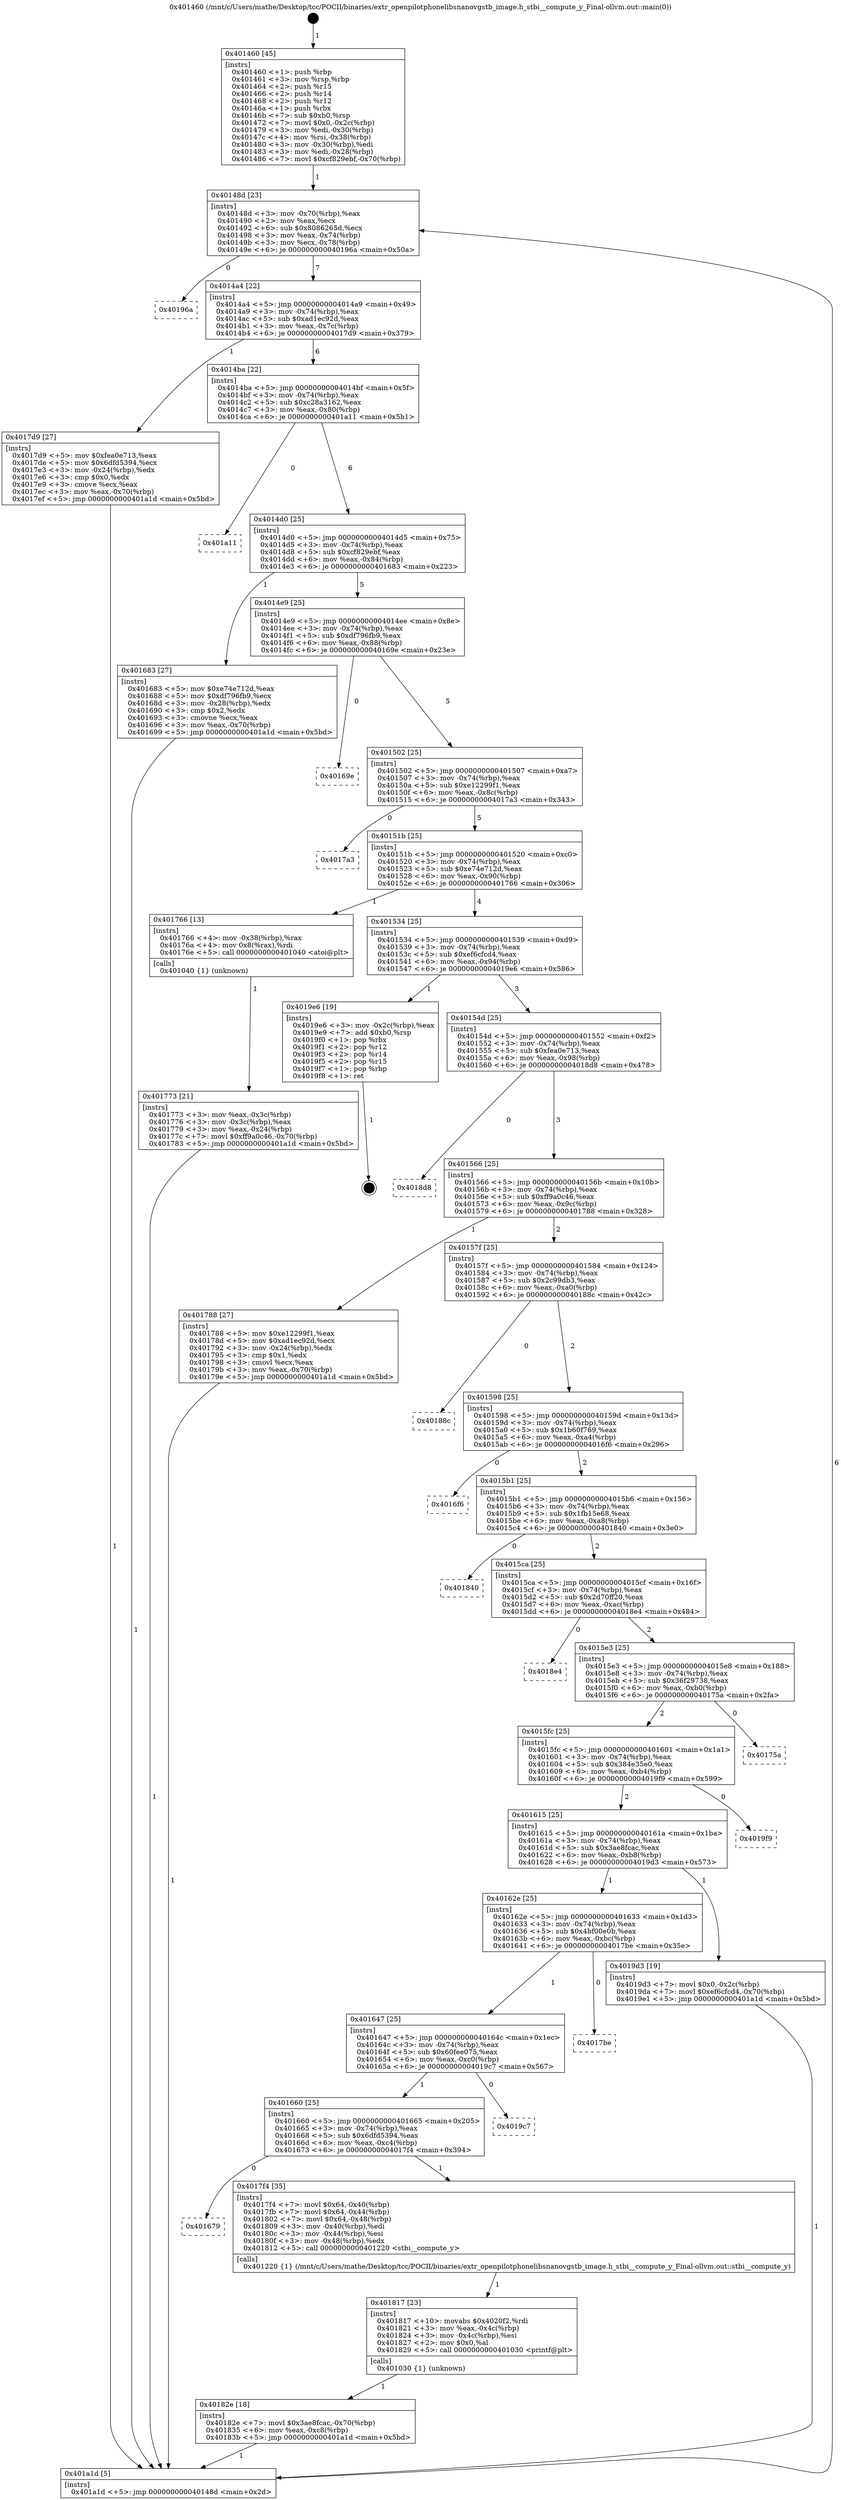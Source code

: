 digraph "0x401460" {
  label = "0x401460 (/mnt/c/Users/mathe/Desktop/tcc/POCII/binaries/extr_openpilotphonelibsnanovgstb_image.h_stbi__compute_y_Final-ollvm.out::main(0))"
  labelloc = "t"
  node[shape=record]

  Entry [label="",width=0.3,height=0.3,shape=circle,fillcolor=black,style=filled]
  "0x40148d" [label="{
     0x40148d [23]\l
     | [instrs]\l
     &nbsp;&nbsp;0x40148d \<+3\>: mov -0x70(%rbp),%eax\l
     &nbsp;&nbsp;0x401490 \<+2\>: mov %eax,%ecx\l
     &nbsp;&nbsp;0x401492 \<+6\>: sub $0x8086265d,%ecx\l
     &nbsp;&nbsp;0x401498 \<+3\>: mov %eax,-0x74(%rbp)\l
     &nbsp;&nbsp;0x40149b \<+3\>: mov %ecx,-0x78(%rbp)\l
     &nbsp;&nbsp;0x40149e \<+6\>: je 000000000040196a \<main+0x50a\>\l
  }"]
  "0x40196a" [label="{
     0x40196a\l
  }", style=dashed]
  "0x4014a4" [label="{
     0x4014a4 [22]\l
     | [instrs]\l
     &nbsp;&nbsp;0x4014a4 \<+5\>: jmp 00000000004014a9 \<main+0x49\>\l
     &nbsp;&nbsp;0x4014a9 \<+3\>: mov -0x74(%rbp),%eax\l
     &nbsp;&nbsp;0x4014ac \<+5\>: sub $0xad1ec92d,%eax\l
     &nbsp;&nbsp;0x4014b1 \<+3\>: mov %eax,-0x7c(%rbp)\l
     &nbsp;&nbsp;0x4014b4 \<+6\>: je 00000000004017d9 \<main+0x379\>\l
  }"]
  Exit [label="",width=0.3,height=0.3,shape=circle,fillcolor=black,style=filled,peripheries=2]
  "0x4017d9" [label="{
     0x4017d9 [27]\l
     | [instrs]\l
     &nbsp;&nbsp;0x4017d9 \<+5\>: mov $0xfea0e713,%eax\l
     &nbsp;&nbsp;0x4017de \<+5\>: mov $0x6dfd5394,%ecx\l
     &nbsp;&nbsp;0x4017e3 \<+3\>: mov -0x24(%rbp),%edx\l
     &nbsp;&nbsp;0x4017e6 \<+3\>: cmp $0x0,%edx\l
     &nbsp;&nbsp;0x4017e9 \<+3\>: cmove %ecx,%eax\l
     &nbsp;&nbsp;0x4017ec \<+3\>: mov %eax,-0x70(%rbp)\l
     &nbsp;&nbsp;0x4017ef \<+5\>: jmp 0000000000401a1d \<main+0x5bd\>\l
  }"]
  "0x4014ba" [label="{
     0x4014ba [22]\l
     | [instrs]\l
     &nbsp;&nbsp;0x4014ba \<+5\>: jmp 00000000004014bf \<main+0x5f\>\l
     &nbsp;&nbsp;0x4014bf \<+3\>: mov -0x74(%rbp),%eax\l
     &nbsp;&nbsp;0x4014c2 \<+5\>: sub $0xc28a3162,%eax\l
     &nbsp;&nbsp;0x4014c7 \<+3\>: mov %eax,-0x80(%rbp)\l
     &nbsp;&nbsp;0x4014ca \<+6\>: je 0000000000401a11 \<main+0x5b1\>\l
  }"]
  "0x40182e" [label="{
     0x40182e [18]\l
     | [instrs]\l
     &nbsp;&nbsp;0x40182e \<+7\>: movl $0x3ae8fcac,-0x70(%rbp)\l
     &nbsp;&nbsp;0x401835 \<+6\>: mov %eax,-0xc8(%rbp)\l
     &nbsp;&nbsp;0x40183b \<+5\>: jmp 0000000000401a1d \<main+0x5bd\>\l
  }"]
  "0x401a11" [label="{
     0x401a11\l
  }", style=dashed]
  "0x4014d0" [label="{
     0x4014d0 [25]\l
     | [instrs]\l
     &nbsp;&nbsp;0x4014d0 \<+5\>: jmp 00000000004014d5 \<main+0x75\>\l
     &nbsp;&nbsp;0x4014d5 \<+3\>: mov -0x74(%rbp),%eax\l
     &nbsp;&nbsp;0x4014d8 \<+5\>: sub $0xcf829ebf,%eax\l
     &nbsp;&nbsp;0x4014dd \<+6\>: mov %eax,-0x84(%rbp)\l
     &nbsp;&nbsp;0x4014e3 \<+6\>: je 0000000000401683 \<main+0x223\>\l
  }"]
  "0x401817" [label="{
     0x401817 [23]\l
     | [instrs]\l
     &nbsp;&nbsp;0x401817 \<+10\>: movabs $0x4020f2,%rdi\l
     &nbsp;&nbsp;0x401821 \<+3\>: mov %eax,-0x4c(%rbp)\l
     &nbsp;&nbsp;0x401824 \<+3\>: mov -0x4c(%rbp),%esi\l
     &nbsp;&nbsp;0x401827 \<+2\>: mov $0x0,%al\l
     &nbsp;&nbsp;0x401829 \<+5\>: call 0000000000401030 \<printf@plt\>\l
     | [calls]\l
     &nbsp;&nbsp;0x401030 \{1\} (unknown)\l
  }"]
  "0x401683" [label="{
     0x401683 [27]\l
     | [instrs]\l
     &nbsp;&nbsp;0x401683 \<+5\>: mov $0xe74e712d,%eax\l
     &nbsp;&nbsp;0x401688 \<+5\>: mov $0xdf796fb9,%ecx\l
     &nbsp;&nbsp;0x40168d \<+3\>: mov -0x28(%rbp),%edx\l
     &nbsp;&nbsp;0x401690 \<+3\>: cmp $0x2,%edx\l
     &nbsp;&nbsp;0x401693 \<+3\>: cmovne %ecx,%eax\l
     &nbsp;&nbsp;0x401696 \<+3\>: mov %eax,-0x70(%rbp)\l
     &nbsp;&nbsp;0x401699 \<+5\>: jmp 0000000000401a1d \<main+0x5bd\>\l
  }"]
  "0x4014e9" [label="{
     0x4014e9 [25]\l
     | [instrs]\l
     &nbsp;&nbsp;0x4014e9 \<+5\>: jmp 00000000004014ee \<main+0x8e\>\l
     &nbsp;&nbsp;0x4014ee \<+3\>: mov -0x74(%rbp),%eax\l
     &nbsp;&nbsp;0x4014f1 \<+5\>: sub $0xdf796fb9,%eax\l
     &nbsp;&nbsp;0x4014f6 \<+6\>: mov %eax,-0x88(%rbp)\l
     &nbsp;&nbsp;0x4014fc \<+6\>: je 000000000040169e \<main+0x23e\>\l
  }"]
  "0x401a1d" [label="{
     0x401a1d [5]\l
     | [instrs]\l
     &nbsp;&nbsp;0x401a1d \<+5\>: jmp 000000000040148d \<main+0x2d\>\l
  }"]
  "0x401460" [label="{
     0x401460 [45]\l
     | [instrs]\l
     &nbsp;&nbsp;0x401460 \<+1\>: push %rbp\l
     &nbsp;&nbsp;0x401461 \<+3\>: mov %rsp,%rbp\l
     &nbsp;&nbsp;0x401464 \<+2\>: push %r15\l
     &nbsp;&nbsp;0x401466 \<+2\>: push %r14\l
     &nbsp;&nbsp;0x401468 \<+2\>: push %r12\l
     &nbsp;&nbsp;0x40146a \<+1\>: push %rbx\l
     &nbsp;&nbsp;0x40146b \<+7\>: sub $0xb0,%rsp\l
     &nbsp;&nbsp;0x401472 \<+7\>: movl $0x0,-0x2c(%rbp)\l
     &nbsp;&nbsp;0x401479 \<+3\>: mov %edi,-0x30(%rbp)\l
     &nbsp;&nbsp;0x40147c \<+4\>: mov %rsi,-0x38(%rbp)\l
     &nbsp;&nbsp;0x401480 \<+3\>: mov -0x30(%rbp),%edi\l
     &nbsp;&nbsp;0x401483 \<+3\>: mov %edi,-0x28(%rbp)\l
     &nbsp;&nbsp;0x401486 \<+7\>: movl $0xcf829ebf,-0x70(%rbp)\l
  }"]
  "0x401679" [label="{
     0x401679\l
  }", style=dashed]
  "0x40169e" [label="{
     0x40169e\l
  }", style=dashed]
  "0x401502" [label="{
     0x401502 [25]\l
     | [instrs]\l
     &nbsp;&nbsp;0x401502 \<+5\>: jmp 0000000000401507 \<main+0xa7\>\l
     &nbsp;&nbsp;0x401507 \<+3\>: mov -0x74(%rbp),%eax\l
     &nbsp;&nbsp;0x40150a \<+5\>: sub $0xe12299f1,%eax\l
     &nbsp;&nbsp;0x40150f \<+6\>: mov %eax,-0x8c(%rbp)\l
     &nbsp;&nbsp;0x401515 \<+6\>: je 00000000004017a3 \<main+0x343\>\l
  }"]
  "0x4017f4" [label="{
     0x4017f4 [35]\l
     | [instrs]\l
     &nbsp;&nbsp;0x4017f4 \<+7\>: movl $0x64,-0x40(%rbp)\l
     &nbsp;&nbsp;0x4017fb \<+7\>: movl $0x64,-0x44(%rbp)\l
     &nbsp;&nbsp;0x401802 \<+7\>: movl $0x64,-0x48(%rbp)\l
     &nbsp;&nbsp;0x401809 \<+3\>: mov -0x40(%rbp),%edi\l
     &nbsp;&nbsp;0x40180c \<+3\>: mov -0x44(%rbp),%esi\l
     &nbsp;&nbsp;0x40180f \<+3\>: mov -0x48(%rbp),%edx\l
     &nbsp;&nbsp;0x401812 \<+5\>: call 0000000000401220 \<stbi__compute_y\>\l
     | [calls]\l
     &nbsp;&nbsp;0x401220 \{1\} (/mnt/c/Users/mathe/Desktop/tcc/POCII/binaries/extr_openpilotphonelibsnanovgstb_image.h_stbi__compute_y_Final-ollvm.out::stbi__compute_y)\l
  }"]
  "0x4017a3" [label="{
     0x4017a3\l
  }", style=dashed]
  "0x40151b" [label="{
     0x40151b [25]\l
     | [instrs]\l
     &nbsp;&nbsp;0x40151b \<+5\>: jmp 0000000000401520 \<main+0xc0\>\l
     &nbsp;&nbsp;0x401520 \<+3\>: mov -0x74(%rbp),%eax\l
     &nbsp;&nbsp;0x401523 \<+5\>: sub $0xe74e712d,%eax\l
     &nbsp;&nbsp;0x401528 \<+6\>: mov %eax,-0x90(%rbp)\l
     &nbsp;&nbsp;0x40152e \<+6\>: je 0000000000401766 \<main+0x306\>\l
  }"]
  "0x401660" [label="{
     0x401660 [25]\l
     | [instrs]\l
     &nbsp;&nbsp;0x401660 \<+5\>: jmp 0000000000401665 \<main+0x205\>\l
     &nbsp;&nbsp;0x401665 \<+3\>: mov -0x74(%rbp),%eax\l
     &nbsp;&nbsp;0x401668 \<+5\>: sub $0x6dfd5394,%eax\l
     &nbsp;&nbsp;0x40166d \<+6\>: mov %eax,-0xc4(%rbp)\l
     &nbsp;&nbsp;0x401673 \<+6\>: je 00000000004017f4 \<main+0x394\>\l
  }"]
  "0x401766" [label="{
     0x401766 [13]\l
     | [instrs]\l
     &nbsp;&nbsp;0x401766 \<+4\>: mov -0x38(%rbp),%rax\l
     &nbsp;&nbsp;0x40176a \<+4\>: mov 0x8(%rax),%rdi\l
     &nbsp;&nbsp;0x40176e \<+5\>: call 0000000000401040 \<atoi@plt\>\l
     | [calls]\l
     &nbsp;&nbsp;0x401040 \{1\} (unknown)\l
  }"]
  "0x401534" [label="{
     0x401534 [25]\l
     | [instrs]\l
     &nbsp;&nbsp;0x401534 \<+5\>: jmp 0000000000401539 \<main+0xd9\>\l
     &nbsp;&nbsp;0x401539 \<+3\>: mov -0x74(%rbp),%eax\l
     &nbsp;&nbsp;0x40153c \<+5\>: sub $0xef6cfcd4,%eax\l
     &nbsp;&nbsp;0x401541 \<+6\>: mov %eax,-0x94(%rbp)\l
     &nbsp;&nbsp;0x401547 \<+6\>: je 00000000004019e6 \<main+0x586\>\l
  }"]
  "0x401773" [label="{
     0x401773 [21]\l
     | [instrs]\l
     &nbsp;&nbsp;0x401773 \<+3\>: mov %eax,-0x3c(%rbp)\l
     &nbsp;&nbsp;0x401776 \<+3\>: mov -0x3c(%rbp),%eax\l
     &nbsp;&nbsp;0x401779 \<+3\>: mov %eax,-0x24(%rbp)\l
     &nbsp;&nbsp;0x40177c \<+7\>: movl $0xff9a0c46,-0x70(%rbp)\l
     &nbsp;&nbsp;0x401783 \<+5\>: jmp 0000000000401a1d \<main+0x5bd\>\l
  }"]
  "0x4019c7" [label="{
     0x4019c7\l
  }", style=dashed]
  "0x4019e6" [label="{
     0x4019e6 [19]\l
     | [instrs]\l
     &nbsp;&nbsp;0x4019e6 \<+3\>: mov -0x2c(%rbp),%eax\l
     &nbsp;&nbsp;0x4019e9 \<+7\>: add $0xb0,%rsp\l
     &nbsp;&nbsp;0x4019f0 \<+1\>: pop %rbx\l
     &nbsp;&nbsp;0x4019f1 \<+2\>: pop %r12\l
     &nbsp;&nbsp;0x4019f3 \<+2\>: pop %r14\l
     &nbsp;&nbsp;0x4019f5 \<+2\>: pop %r15\l
     &nbsp;&nbsp;0x4019f7 \<+1\>: pop %rbp\l
     &nbsp;&nbsp;0x4019f8 \<+1\>: ret\l
  }"]
  "0x40154d" [label="{
     0x40154d [25]\l
     | [instrs]\l
     &nbsp;&nbsp;0x40154d \<+5\>: jmp 0000000000401552 \<main+0xf2\>\l
     &nbsp;&nbsp;0x401552 \<+3\>: mov -0x74(%rbp),%eax\l
     &nbsp;&nbsp;0x401555 \<+5\>: sub $0xfea0e713,%eax\l
     &nbsp;&nbsp;0x40155a \<+6\>: mov %eax,-0x98(%rbp)\l
     &nbsp;&nbsp;0x401560 \<+6\>: je 00000000004018d8 \<main+0x478\>\l
  }"]
  "0x401647" [label="{
     0x401647 [25]\l
     | [instrs]\l
     &nbsp;&nbsp;0x401647 \<+5\>: jmp 000000000040164c \<main+0x1ec\>\l
     &nbsp;&nbsp;0x40164c \<+3\>: mov -0x74(%rbp),%eax\l
     &nbsp;&nbsp;0x40164f \<+5\>: sub $0x60fee075,%eax\l
     &nbsp;&nbsp;0x401654 \<+6\>: mov %eax,-0xc0(%rbp)\l
     &nbsp;&nbsp;0x40165a \<+6\>: je 00000000004019c7 \<main+0x567\>\l
  }"]
  "0x4018d8" [label="{
     0x4018d8\l
  }", style=dashed]
  "0x401566" [label="{
     0x401566 [25]\l
     | [instrs]\l
     &nbsp;&nbsp;0x401566 \<+5\>: jmp 000000000040156b \<main+0x10b\>\l
     &nbsp;&nbsp;0x40156b \<+3\>: mov -0x74(%rbp),%eax\l
     &nbsp;&nbsp;0x40156e \<+5\>: sub $0xff9a0c46,%eax\l
     &nbsp;&nbsp;0x401573 \<+6\>: mov %eax,-0x9c(%rbp)\l
     &nbsp;&nbsp;0x401579 \<+6\>: je 0000000000401788 \<main+0x328\>\l
  }"]
  "0x4017be" [label="{
     0x4017be\l
  }", style=dashed]
  "0x401788" [label="{
     0x401788 [27]\l
     | [instrs]\l
     &nbsp;&nbsp;0x401788 \<+5\>: mov $0xe12299f1,%eax\l
     &nbsp;&nbsp;0x40178d \<+5\>: mov $0xad1ec92d,%ecx\l
     &nbsp;&nbsp;0x401792 \<+3\>: mov -0x24(%rbp),%edx\l
     &nbsp;&nbsp;0x401795 \<+3\>: cmp $0x1,%edx\l
     &nbsp;&nbsp;0x401798 \<+3\>: cmovl %ecx,%eax\l
     &nbsp;&nbsp;0x40179b \<+3\>: mov %eax,-0x70(%rbp)\l
     &nbsp;&nbsp;0x40179e \<+5\>: jmp 0000000000401a1d \<main+0x5bd\>\l
  }"]
  "0x40157f" [label="{
     0x40157f [25]\l
     | [instrs]\l
     &nbsp;&nbsp;0x40157f \<+5\>: jmp 0000000000401584 \<main+0x124\>\l
     &nbsp;&nbsp;0x401584 \<+3\>: mov -0x74(%rbp),%eax\l
     &nbsp;&nbsp;0x401587 \<+5\>: sub $0x2c99db3,%eax\l
     &nbsp;&nbsp;0x40158c \<+6\>: mov %eax,-0xa0(%rbp)\l
     &nbsp;&nbsp;0x401592 \<+6\>: je 000000000040188c \<main+0x42c\>\l
  }"]
  "0x40162e" [label="{
     0x40162e [25]\l
     | [instrs]\l
     &nbsp;&nbsp;0x40162e \<+5\>: jmp 0000000000401633 \<main+0x1d3\>\l
     &nbsp;&nbsp;0x401633 \<+3\>: mov -0x74(%rbp),%eax\l
     &nbsp;&nbsp;0x401636 \<+5\>: sub $0x4bf00e0b,%eax\l
     &nbsp;&nbsp;0x40163b \<+6\>: mov %eax,-0xbc(%rbp)\l
     &nbsp;&nbsp;0x401641 \<+6\>: je 00000000004017be \<main+0x35e\>\l
  }"]
  "0x40188c" [label="{
     0x40188c\l
  }", style=dashed]
  "0x401598" [label="{
     0x401598 [25]\l
     | [instrs]\l
     &nbsp;&nbsp;0x401598 \<+5\>: jmp 000000000040159d \<main+0x13d\>\l
     &nbsp;&nbsp;0x40159d \<+3\>: mov -0x74(%rbp),%eax\l
     &nbsp;&nbsp;0x4015a0 \<+5\>: sub $0x1b60f769,%eax\l
     &nbsp;&nbsp;0x4015a5 \<+6\>: mov %eax,-0xa4(%rbp)\l
     &nbsp;&nbsp;0x4015ab \<+6\>: je 00000000004016f6 \<main+0x296\>\l
  }"]
  "0x4019d3" [label="{
     0x4019d3 [19]\l
     | [instrs]\l
     &nbsp;&nbsp;0x4019d3 \<+7\>: movl $0x0,-0x2c(%rbp)\l
     &nbsp;&nbsp;0x4019da \<+7\>: movl $0xef6cfcd4,-0x70(%rbp)\l
     &nbsp;&nbsp;0x4019e1 \<+5\>: jmp 0000000000401a1d \<main+0x5bd\>\l
  }"]
  "0x4016f6" [label="{
     0x4016f6\l
  }", style=dashed]
  "0x4015b1" [label="{
     0x4015b1 [25]\l
     | [instrs]\l
     &nbsp;&nbsp;0x4015b1 \<+5\>: jmp 00000000004015b6 \<main+0x156\>\l
     &nbsp;&nbsp;0x4015b6 \<+3\>: mov -0x74(%rbp),%eax\l
     &nbsp;&nbsp;0x4015b9 \<+5\>: sub $0x1fb15e68,%eax\l
     &nbsp;&nbsp;0x4015be \<+6\>: mov %eax,-0xa8(%rbp)\l
     &nbsp;&nbsp;0x4015c4 \<+6\>: je 0000000000401840 \<main+0x3e0\>\l
  }"]
  "0x401615" [label="{
     0x401615 [25]\l
     | [instrs]\l
     &nbsp;&nbsp;0x401615 \<+5\>: jmp 000000000040161a \<main+0x1ba\>\l
     &nbsp;&nbsp;0x40161a \<+3\>: mov -0x74(%rbp),%eax\l
     &nbsp;&nbsp;0x40161d \<+5\>: sub $0x3ae8fcac,%eax\l
     &nbsp;&nbsp;0x401622 \<+6\>: mov %eax,-0xb8(%rbp)\l
     &nbsp;&nbsp;0x401628 \<+6\>: je 00000000004019d3 \<main+0x573\>\l
  }"]
  "0x401840" [label="{
     0x401840\l
  }", style=dashed]
  "0x4015ca" [label="{
     0x4015ca [25]\l
     | [instrs]\l
     &nbsp;&nbsp;0x4015ca \<+5\>: jmp 00000000004015cf \<main+0x16f\>\l
     &nbsp;&nbsp;0x4015cf \<+3\>: mov -0x74(%rbp),%eax\l
     &nbsp;&nbsp;0x4015d2 \<+5\>: sub $0x2d70ff20,%eax\l
     &nbsp;&nbsp;0x4015d7 \<+6\>: mov %eax,-0xac(%rbp)\l
     &nbsp;&nbsp;0x4015dd \<+6\>: je 00000000004018e4 \<main+0x484\>\l
  }"]
  "0x4019f9" [label="{
     0x4019f9\l
  }", style=dashed]
  "0x4018e4" [label="{
     0x4018e4\l
  }", style=dashed]
  "0x4015e3" [label="{
     0x4015e3 [25]\l
     | [instrs]\l
     &nbsp;&nbsp;0x4015e3 \<+5\>: jmp 00000000004015e8 \<main+0x188\>\l
     &nbsp;&nbsp;0x4015e8 \<+3\>: mov -0x74(%rbp),%eax\l
     &nbsp;&nbsp;0x4015eb \<+5\>: sub $0x36f29738,%eax\l
     &nbsp;&nbsp;0x4015f0 \<+6\>: mov %eax,-0xb0(%rbp)\l
     &nbsp;&nbsp;0x4015f6 \<+6\>: je 000000000040175a \<main+0x2fa\>\l
  }"]
  "0x4015fc" [label="{
     0x4015fc [25]\l
     | [instrs]\l
     &nbsp;&nbsp;0x4015fc \<+5\>: jmp 0000000000401601 \<main+0x1a1\>\l
     &nbsp;&nbsp;0x401601 \<+3\>: mov -0x74(%rbp),%eax\l
     &nbsp;&nbsp;0x401604 \<+5\>: sub $0x384e35e0,%eax\l
     &nbsp;&nbsp;0x401609 \<+6\>: mov %eax,-0xb4(%rbp)\l
     &nbsp;&nbsp;0x40160f \<+6\>: je 00000000004019f9 \<main+0x599\>\l
  }"]
  "0x40175a" [label="{
     0x40175a\l
  }", style=dashed]
  Entry -> "0x401460" [label=" 1"]
  "0x40148d" -> "0x40196a" [label=" 0"]
  "0x40148d" -> "0x4014a4" [label=" 7"]
  "0x4019e6" -> Exit [label=" 1"]
  "0x4014a4" -> "0x4017d9" [label=" 1"]
  "0x4014a4" -> "0x4014ba" [label=" 6"]
  "0x4019d3" -> "0x401a1d" [label=" 1"]
  "0x4014ba" -> "0x401a11" [label=" 0"]
  "0x4014ba" -> "0x4014d0" [label=" 6"]
  "0x40182e" -> "0x401a1d" [label=" 1"]
  "0x4014d0" -> "0x401683" [label=" 1"]
  "0x4014d0" -> "0x4014e9" [label=" 5"]
  "0x401683" -> "0x401a1d" [label=" 1"]
  "0x401460" -> "0x40148d" [label=" 1"]
  "0x401a1d" -> "0x40148d" [label=" 6"]
  "0x401817" -> "0x40182e" [label=" 1"]
  "0x4014e9" -> "0x40169e" [label=" 0"]
  "0x4014e9" -> "0x401502" [label=" 5"]
  "0x4017f4" -> "0x401817" [label=" 1"]
  "0x401502" -> "0x4017a3" [label=" 0"]
  "0x401502" -> "0x40151b" [label=" 5"]
  "0x401660" -> "0x401679" [label=" 0"]
  "0x40151b" -> "0x401766" [label=" 1"]
  "0x40151b" -> "0x401534" [label=" 4"]
  "0x401766" -> "0x401773" [label=" 1"]
  "0x401773" -> "0x401a1d" [label=" 1"]
  "0x401660" -> "0x4017f4" [label=" 1"]
  "0x401534" -> "0x4019e6" [label=" 1"]
  "0x401534" -> "0x40154d" [label=" 3"]
  "0x401647" -> "0x401660" [label=" 1"]
  "0x40154d" -> "0x4018d8" [label=" 0"]
  "0x40154d" -> "0x401566" [label=" 3"]
  "0x401647" -> "0x4019c7" [label=" 0"]
  "0x401566" -> "0x401788" [label=" 1"]
  "0x401566" -> "0x40157f" [label=" 2"]
  "0x401788" -> "0x401a1d" [label=" 1"]
  "0x4017d9" -> "0x401a1d" [label=" 1"]
  "0x40162e" -> "0x401647" [label=" 1"]
  "0x40157f" -> "0x40188c" [label=" 0"]
  "0x40157f" -> "0x401598" [label=" 2"]
  "0x40162e" -> "0x4017be" [label=" 0"]
  "0x401598" -> "0x4016f6" [label=" 0"]
  "0x401598" -> "0x4015b1" [label=" 2"]
  "0x401615" -> "0x40162e" [label=" 1"]
  "0x4015b1" -> "0x401840" [label=" 0"]
  "0x4015b1" -> "0x4015ca" [label=" 2"]
  "0x401615" -> "0x4019d3" [label=" 1"]
  "0x4015ca" -> "0x4018e4" [label=" 0"]
  "0x4015ca" -> "0x4015e3" [label=" 2"]
  "0x4015fc" -> "0x401615" [label=" 2"]
  "0x4015e3" -> "0x40175a" [label=" 0"]
  "0x4015e3" -> "0x4015fc" [label=" 2"]
  "0x4015fc" -> "0x4019f9" [label=" 0"]
}
